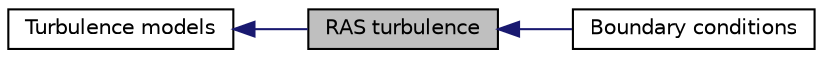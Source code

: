 digraph "RAS turbulence"
{
  bgcolor="transparent";
  edge [fontname="Helvetica",fontsize="10",labelfontname="Helvetica",labelfontsize="10"];
  node [fontname="Helvetica",fontsize="10",shape=record];
  rankdir=LR;
  Node0 [label="RAS turbulence",height=0.2,width=0.4,color="black", fillcolor="grey75", style="filled" fontcolor="black"];
  Node2 [label="Boundary conditions",height=0.2,width=0.4,color="black",URL="$group__grpRASBoundaryConditions.html"];
  Node1 [label="Turbulence models",height=0.2,width=0.4,color="black",URL="$group__grpTurbulence.html"];
  Node1->Node0 [shape=plaintext, color="midnightblue", dir="back", style="solid"];
  Node0->Node2 [shape=plaintext, color="midnightblue", dir="back", style="solid"];
}
